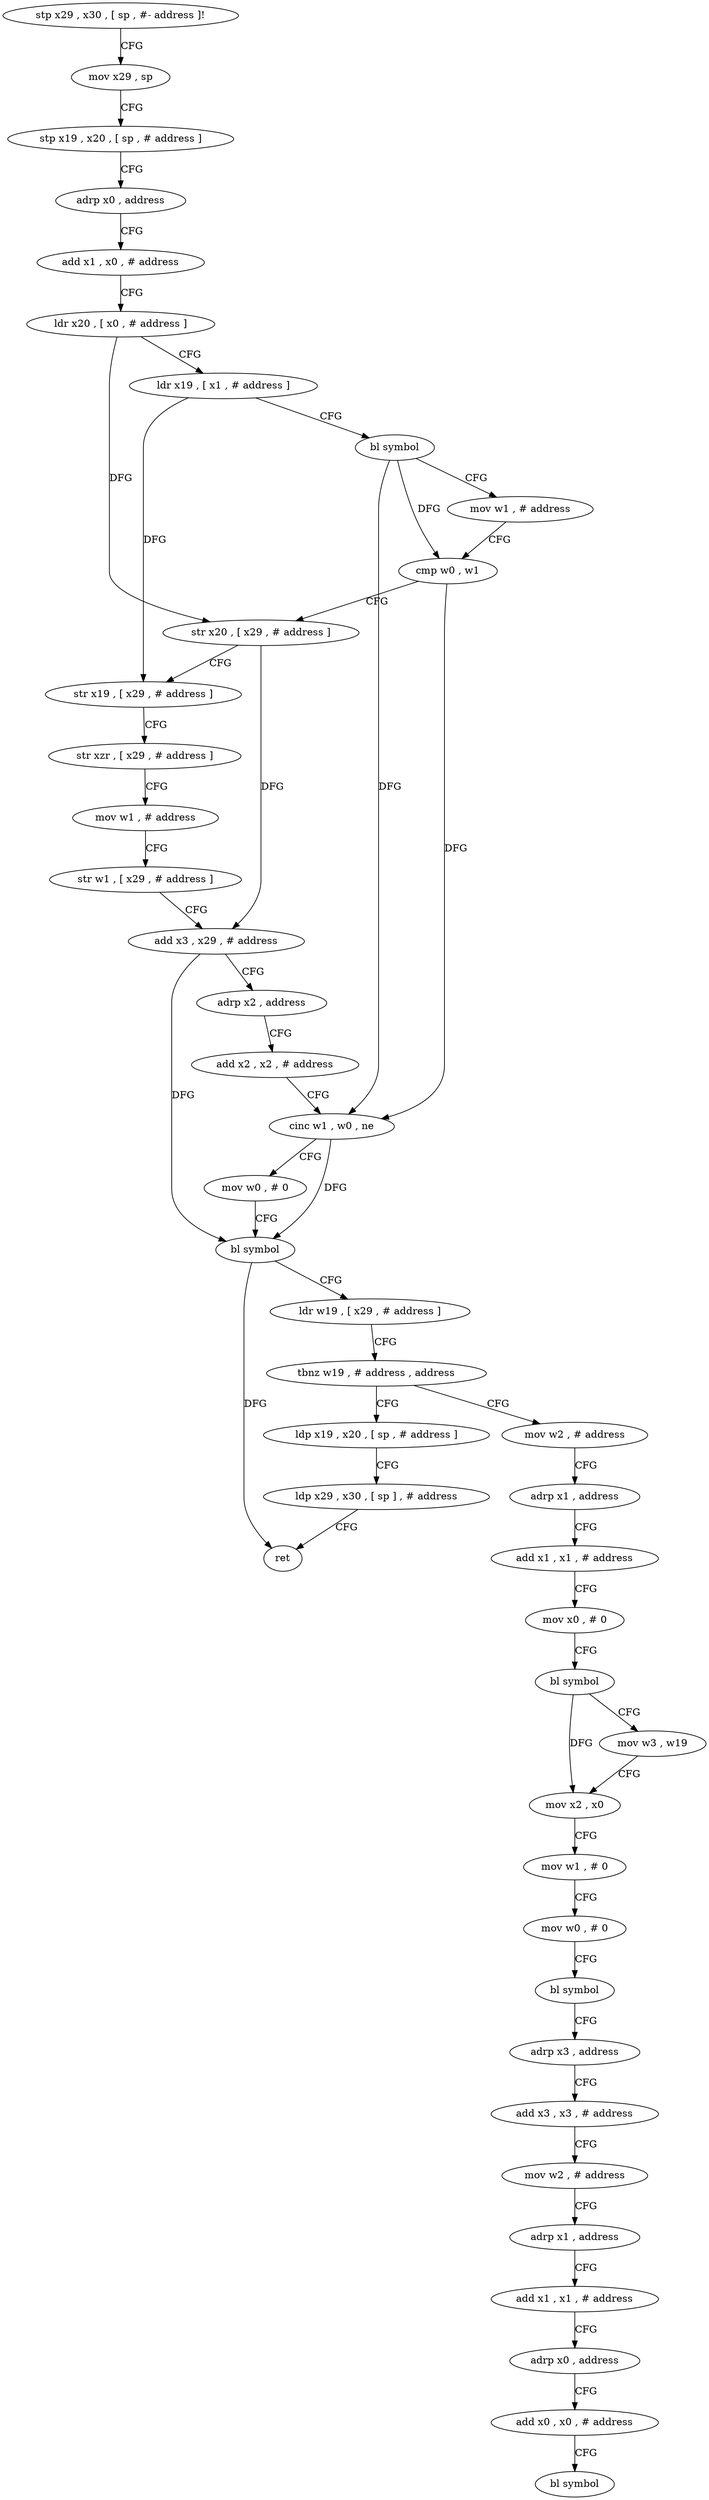 digraph "func" {
"4264040" [label = "stp x29 , x30 , [ sp , #- address ]!" ]
"4264044" [label = "mov x29 , sp" ]
"4264048" [label = "stp x19 , x20 , [ sp , # address ]" ]
"4264052" [label = "adrp x0 , address" ]
"4264056" [label = "add x1 , x0 , # address" ]
"4264060" [label = "ldr x20 , [ x0 , # address ]" ]
"4264064" [label = "ldr x19 , [ x1 , # address ]" ]
"4264068" [label = "bl symbol" ]
"4264072" [label = "mov w1 , # address" ]
"4264076" [label = "cmp w0 , w1" ]
"4264080" [label = "str x20 , [ x29 , # address ]" ]
"4264084" [label = "str x19 , [ x29 , # address ]" ]
"4264088" [label = "str xzr , [ x29 , # address ]" ]
"4264092" [label = "mov w1 , # address" ]
"4264096" [label = "str w1 , [ x29 , # address ]" ]
"4264100" [label = "add x3 , x29 , # address" ]
"4264104" [label = "adrp x2 , address" ]
"4264108" [label = "add x2 , x2 , # address" ]
"4264112" [label = "cinc w1 , w0 , ne" ]
"4264116" [label = "mov w0 , # 0" ]
"4264120" [label = "bl symbol" ]
"4264124" [label = "ldr w19 , [ x29 , # address ]" ]
"4264128" [label = "tbnz w19 , # address , address" ]
"4264204" [label = "ldp x19 , x20 , [ sp , # address ]" ]
"4264132" [label = "mov w2 , # address" ]
"4264208" [label = "ldp x29 , x30 , [ sp ] , # address" ]
"4264212" [label = "ret" ]
"4264136" [label = "adrp x1 , address" ]
"4264140" [label = "add x1 , x1 , # address" ]
"4264144" [label = "mov x0 , # 0" ]
"4264148" [label = "bl symbol" ]
"4264152" [label = "mov w3 , w19" ]
"4264156" [label = "mov x2 , x0" ]
"4264160" [label = "mov w1 , # 0" ]
"4264164" [label = "mov w0 , # 0" ]
"4264168" [label = "bl symbol" ]
"4264172" [label = "adrp x3 , address" ]
"4264176" [label = "add x3 , x3 , # address" ]
"4264180" [label = "mov w2 , # address" ]
"4264184" [label = "adrp x1 , address" ]
"4264188" [label = "add x1 , x1 , # address" ]
"4264192" [label = "adrp x0 , address" ]
"4264196" [label = "add x0 , x0 , # address" ]
"4264200" [label = "bl symbol" ]
"4264040" -> "4264044" [ label = "CFG" ]
"4264044" -> "4264048" [ label = "CFG" ]
"4264048" -> "4264052" [ label = "CFG" ]
"4264052" -> "4264056" [ label = "CFG" ]
"4264056" -> "4264060" [ label = "CFG" ]
"4264060" -> "4264064" [ label = "CFG" ]
"4264060" -> "4264080" [ label = "DFG" ]
"4264064" -> "4264068" [ label = "CFG" ]
"4264064" -> "4264084" [ label = "DFG" ]
"4264068" -> "4264072" [ label = "CFG" ]
"4264068" -> "4264076" [ label = "DFG" ]
"4264068" -> "4264112" [ label = "DFG" ]
"4264072" -> "4264076" [ label = "CFG" ]
"4264076" -> "4264080" [ label = "CFG" ]
"4264076" -> "4264112" [ label = "DFG" ]
"4264080" -> "4264084" [ label = "CFG" ]
"4264080" -> "4264100" [ label = "DFG" ]
"4264084" -> "4264088" [ label = "CFG" ]
"4264088" -> "4264092" [ label = "CFG" ]
"4264092" -> "4264096" [ label = "CFG" ]
"4264096" -> "4264100" [ label = "CFG" ]
"4264100" -> "4264104" [ label = "CFG" ]
"4264100" -> "4264120" [ label = "DFG" ]
"4264104" -> "4264108" [ label = "CFG" ]
"4264108" -> "4264112" [ label = "CFG" ]
"4264112" -> "4264116" [ label = "CFG" ]
"4264112" -> "4264120" [ label = "DFG" ]
"4264116" -> "4264120" [ label = "CFG" ]
"4264120" -> "4264124" [ label = "CFG" ]
"4264120" -> "4264212" [ label = "DFG" ]
"4264124" -> "4264128" [ label = "CFG" ]
"4264128" -> "4264204" [ label = "CFG" ]
"4264128" -> "4264132" [ label = "CFG" ]
"4264204" -> "4264208" [ label = "CFG" ]
"4264132" -> "4264136" [ label = "CFG" ]
"4264208" -> "4264212" [ label = "CFG" ]
"4264136" -> "4264140" [ label = "CFG" ]
"4264140" -> "4264144" [ label = "CFG" ]
"4264144" -> "4264148" [ label = "CFG" ]
"4264148" -> "4264152" [ label = "CFG" ]
"4264148" -> "4264156" [ label = "DFG" ]
"4264152" -> "4264156" [ label = "CFG" ]
"4264156" -> "4264160" [ label = "CFG" ]
"4264160" -> "4264164" [ label = "CFG" ]
"4264164" -> "4264168" [ label = "CFG" ]
"4264168" -> "4264172" [ label = "CFG" ]
"4264172" -> "4264176" [ label = "CFG" ]
"4264176" -> "4264180" [ label = "CFG" ]
"4264180" -> "4264184" [ label = "CFG" ]
"4264184" -> "4264188" [ label = "CFG" ]
"4264188" -> "4264192" [ label = "CFG" ]
"4264192" -> "4264196" [ label = "CFG" ]
"4264196" -> "4264200" [ label = "CFG" ]
}
